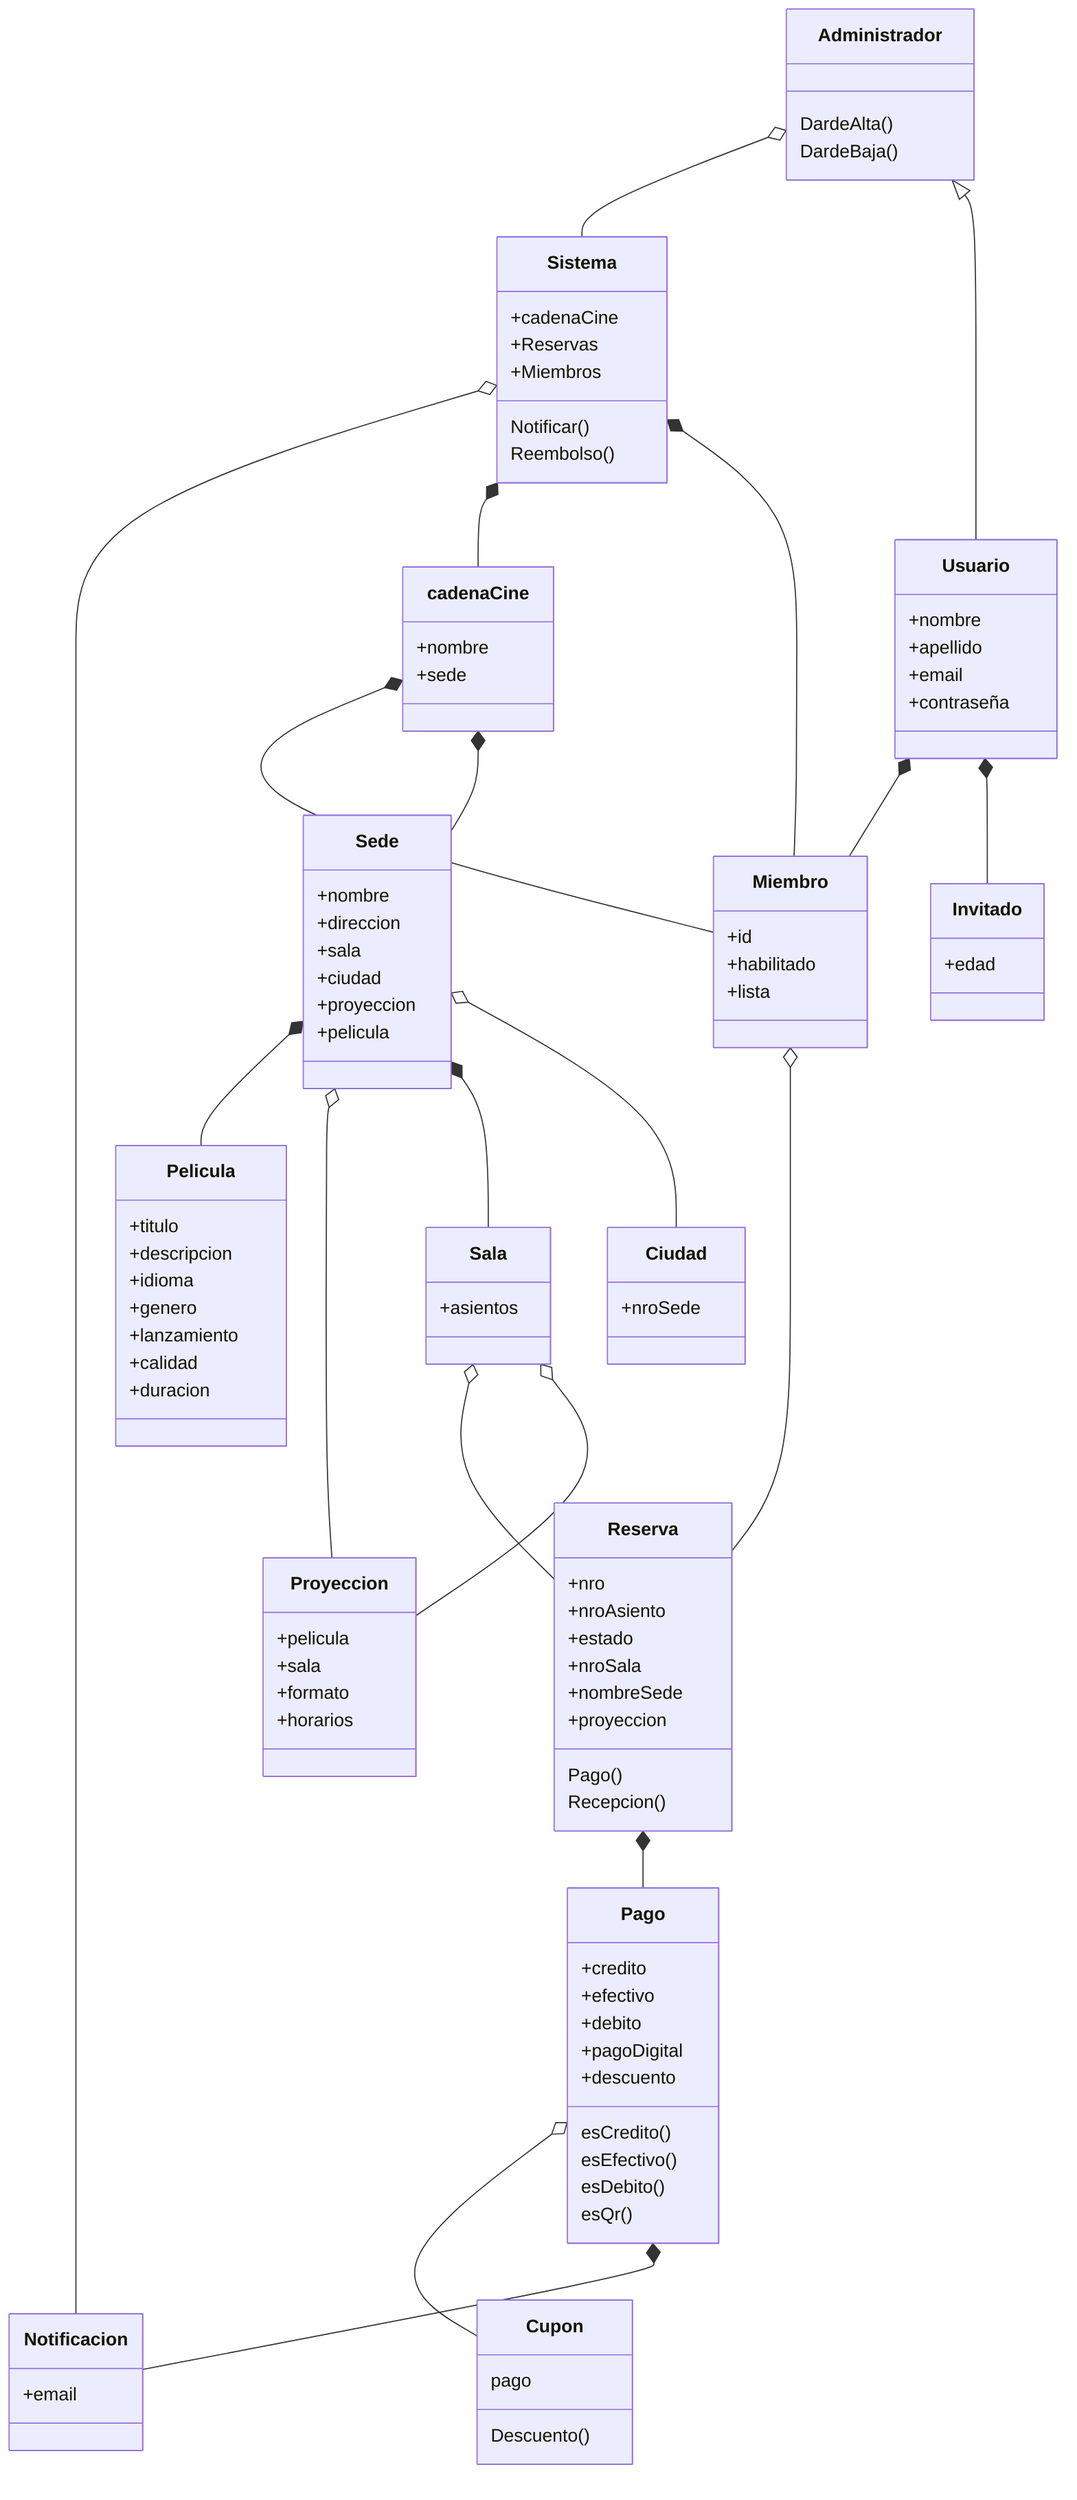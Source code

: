 classDiagram

class Miembro
Miembro: +id
Miembro: +habilitado
Miembro: +lista  

Miembro o-- Reserva
Reserva *-- Pago

class Usuario
Usuario: +nombre
Usuario: +apellido
Usuario: +email
Usuario: +contraseña
Usuario *-- Miembro
Usuario *-- Invitado

class Invitado
Invitado: +edad

class cadenaCine
cadenaCine: +nombre
cadenaCine: +sede

Sede *-- Pelicula
cadenaCine *-- Miembro

class Sede
Sede: +nombre
Sede: +direccion
Sede: +sala
Sede: +ciudad
Sede: +proyeccion
Sede: +pelicula
cadenaCine *-- Sede


class Ciudad
Ciudad: +nroSede

class Pelicula 
Pelicula: +titulo
Pelicula: +descripcion
Pelicula: +idioma
Pelicula: +genero
Pelicula: +lanzamiento
Pelicula: +calidad
Pelicula: +duracion



Sede o-- Proyeccion

Sede *-- Sala

Sala o-- Reserva
Sala o-- Proyeccion
Sede o-- Ciudad

class Proyeccion
Proyeccion: +pelicula
Proyeccion: +sala
Proyeccion: +formato
Proyeccion: +horarios

class Sala
Sala: +asientos




class Reserva
Reserva: +nro
Reserva: +nroAsiento
Reserva: +estado
Reserva: +nroSala
Reserva: +nombreSede
Reserva: +proyeccion
Reserva: Pago()
Reserva: Recepcion()

class Sistema
Sistema: Notificar()
Sistema: +cadenaCine
Sistema: +Reservas
Sistema: +Miembros
Sistema: Reembolso()

Sistema o-- Notificacion
Sistema *-- cadenaCine
Sistema *-- Miembro

class Pago
Pago: +credito
Pago: +efectivo
Pago: +debito
Pago: +pagoDigital
Pago: +descuento
Pago: esCredito() 
Pago: esEfectivo()
Pago: esDebito()
Pago: esQr()


class Cupon
Cupon: Descuento()
Cupon: pago
Pago o-- Cupon


Pago *-- Notificacion

class Notificacion
Notificacion: +email

class Administrador
Administrador: DardeAlta()
Administrador: DardeBaja()
Administrador o-- Sistema
Administrador <|-- Usuario